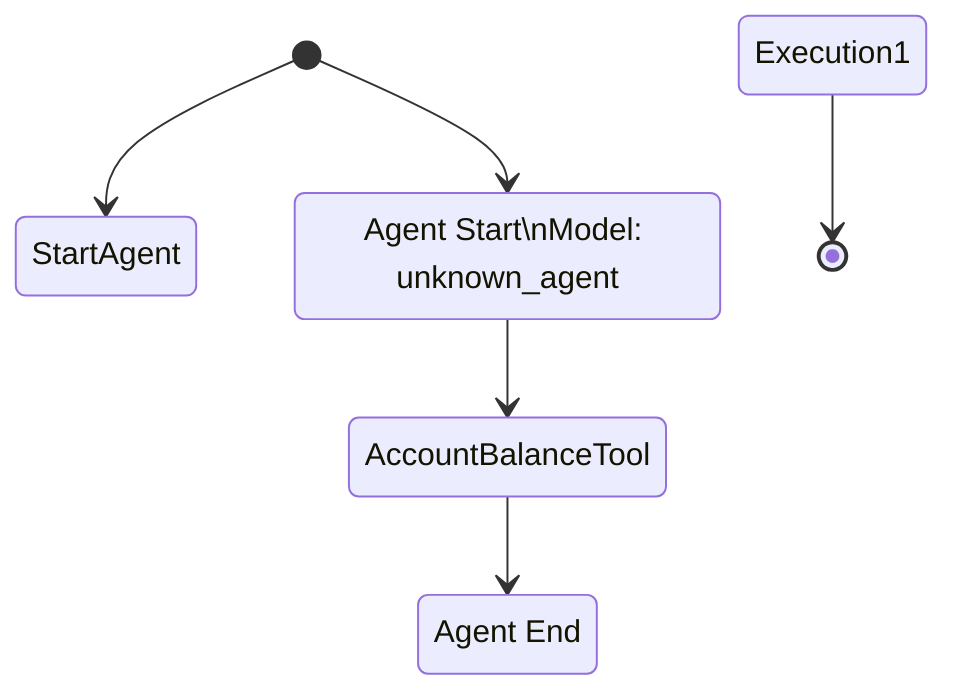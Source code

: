 stateDiagram-v2
    [*] --> StartAgent

    state "Execution1" as Execution1
        Execution1
            [*] --> AgentStart
            state "Agent Start\nModel: unknown_agent" as AgentStart
            state "AccountBalanceTool" as Tool1
            AgentStart --> Tool1
            state "Agent End" as AgentEnd
            Tool1 --> AgentEnd

    Execution1 --> [*]

    classDef Other0 fill:#ff6b6b
    class OtherAccountBalanceTool Other